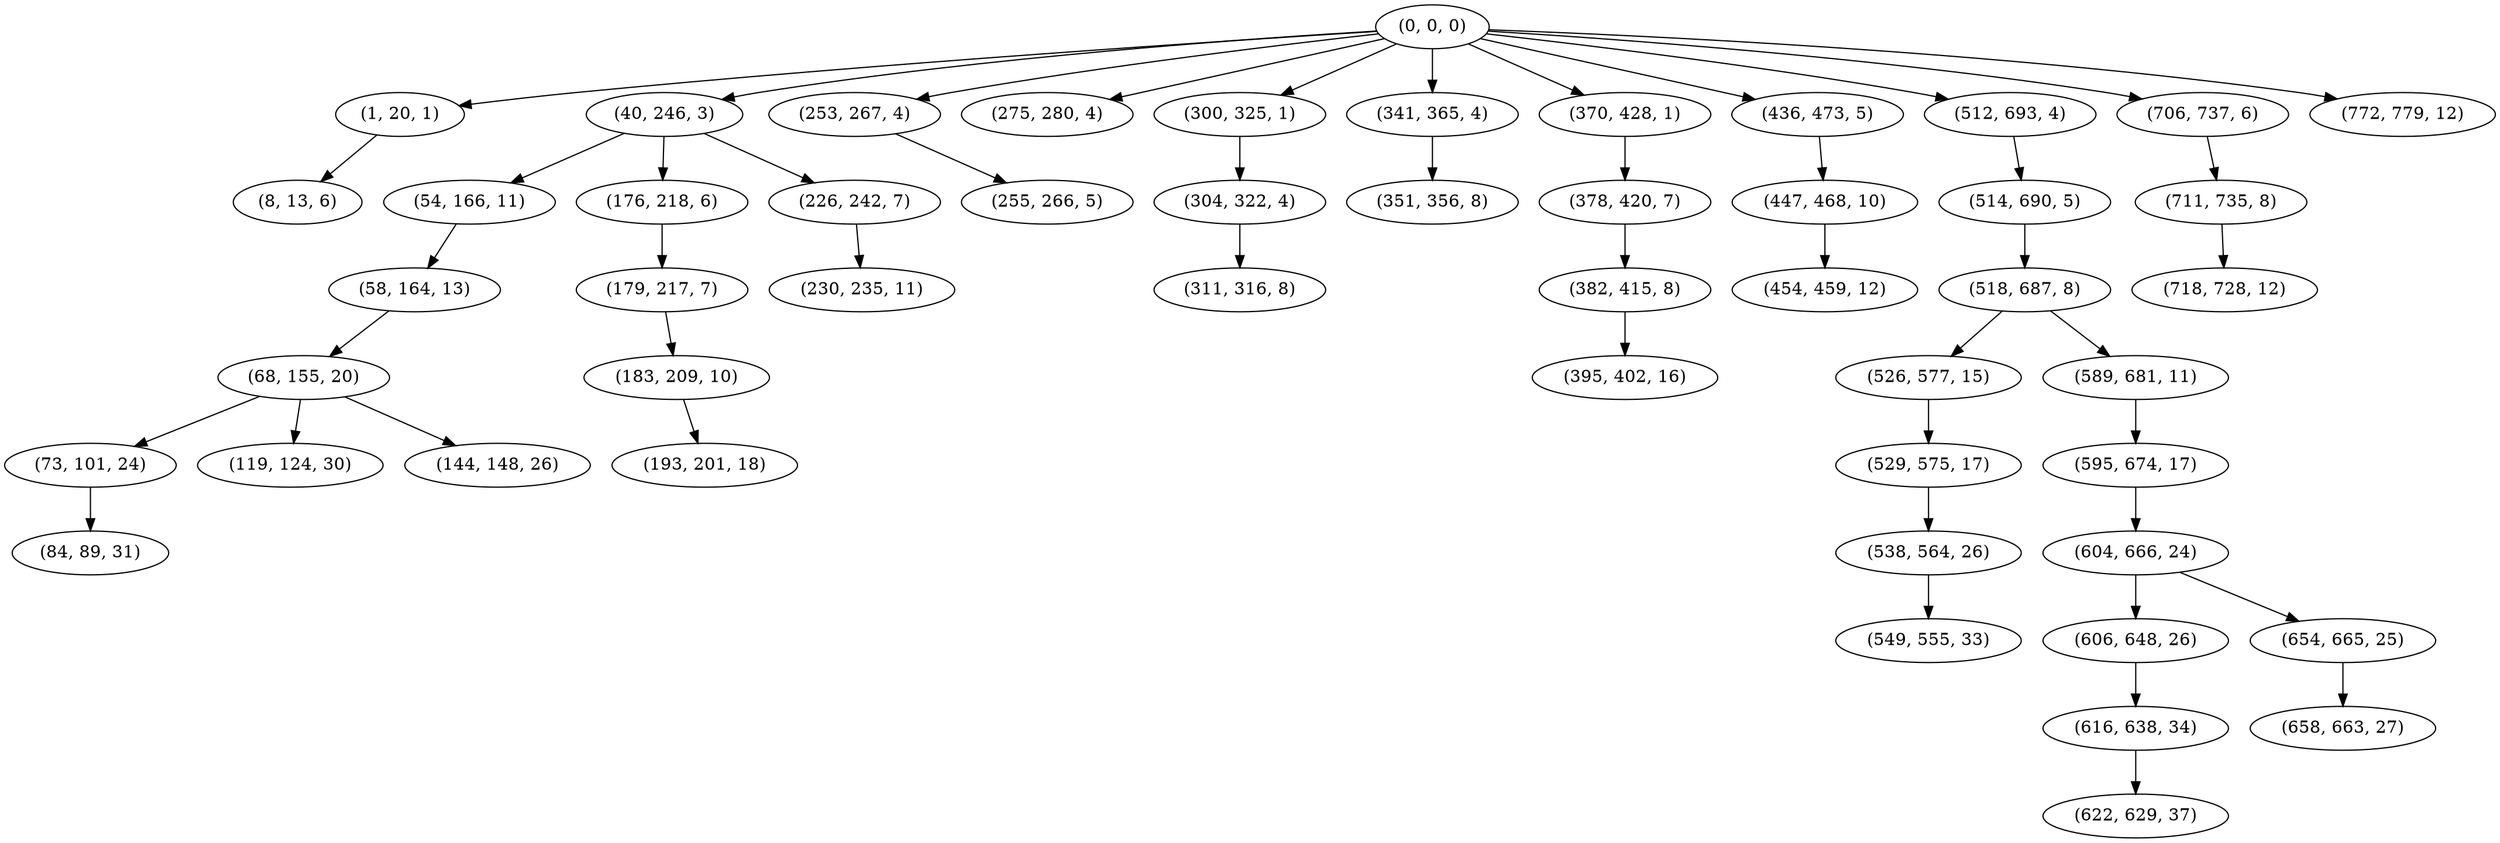digraph tree {
    "(0, 0, 0)";
    "(1, 20, 1)";
    "(8, 13, 6)";
    "(40, 246, 3)";
    "(54, 166, 11)";
    "(58, 164, 13)";
    "(68, 155, 20)";
    "(73, 101, 24)";
    "(84, 89, 31)";
    "(119, 124, 30)";
    "(144, 148, 26)";
    "(176, 218, 6)";
    "(179, 217, 7)";
    "(183, 209, 10)";
    "(193, 201, 18)";
    "(226, 242, 7)";
    "(230, 235, 11)";
    "(253, 267, 4)";
    "(255, 266, 5)";
    "(275, 280, 4)";
    "(300, 325, 1)";
    "(304, 322, 4)";
    "(311, 316, 8)";
    "(341, 365, 4)";
    "(351, 356, 8)";
    "(370, 428, 1)";
    "(378, 420, 7)";
    "(382, 415, 8)";
    "(395, 402, 16)";
    "(436, 473, 5)";
    "(447, 468, 10)";
    "(454, 459, 12)";
    "(512, 693, 4)";
    "(514, 690, 5)";
    "(518, 687, 8)";
    "(526, 577, 15)";
    "(529, 575, 17)";
    "(538, 564, 26)";
    "(549, 555, 33)";
    "(589, 681, 11)";
    "(595, 674, 17)";
    "(604, 666, 24)";
    "(606, 648, 26)";
    "(616, 638, 34)";
    "(622, 629, 37)";
    "(654, 665, 25)";
    "(658, 663, 27)";
    "(706, 737, 6)";
    "(711, 735, 8)";
    "(718, 728, 12)";
    "(772, 779, 12)";
    "(0, 0, 0)" -> "(1, 20, 1)";
    "(0, 0, 0)" -> "(40, 246, 3)";
    "(0, 0, 0)" -> "(253, 267, 4)";
    "(0, 0, 0)" -> "(275, 280, 4)";
    "(0, 0, 0)" -> "(300, 325, 1)";
    "(0, 0, 0)" -> "(341, 365, 4)";
    "(0, 0, 0)" -> "(370, 428, 1)";
    "(0, 0, 0)" -> "(436, 473, 5)";
    "(0, 0, 0)" -> "(512, 693, 4)";
    "(0, 0, 0)" -> "(706, 737, 6)";
    "(0, 0, 0)" -> "(772, 779, 12)";
    "(1, 20, 1)" -> "(8, 13, 6)";
    "(40, 246, 3)" -> "(54, 166, 11)";
    "(40, 246, 3)" -> "(176, 218, 6)";
    "(40, 246, 3)" -> "(226, 242, 7)";
    "(54, 166, 11)" -> "(58, 164, 13)";
    "(58, 164, 13)" -> "(68, 155, 20)";
    "(68, 155, 20)" -> "(73, 101, 24)";
    "(68, 155, 20)" -> "(119, 124, 30)";
    "(68, 155, 20)" -> "(144, 148, 26)";
    "(73, 101, 24)" -> "(84, 89, 31)";
    "(176, 218, 6)" -> "(179, 217, 7)";
    "(179, 217, 7)" -> "(183, 209, 10)";
    "(183, 209, 10)" -> "(193, 201, 18)";
    "(226, 242, 7)" -> "(230, 235, 11)";
    "(253, 267, 4)" -> "(255, 266, 5)";
    "(300, 325, 1)" -> "(304, 322, 4)";
    "(304, 322, 4)" -> "(311, 316, 8)";
    "(341, 365, 4)" -> "(351, 356, 8)";
    "(370, 428, 1)" -> "(378, 420, 7)";
    "(378, 420, 7)" -> "(382, 415, 8)";
    "(382, 415, 8)" -> "(395, 402, 16)";
    "(436, 473, 5)" -> "(447, 468, 10)";
    "(447, 468, 10)" -> "(454, 459, 12)";
    "(512, 693, 4)" -> "(514, 690, 5)";
    "(514, 690, 5)" -> "(518, 687, 8)";
    "(518, 687, 8)" -> "(526, 577, 15)";
    "(518, 687, 8)" -> "(589, 681, 11)";
    "(526, 577, 15)" -> "(529, 575, 17)";
    "(529, 575, 17)" -> "(538, 564, 26)";
    "(538, 564, 26)" -> "(549, 555, 33)";
    "(589, 681, 11)" -> "(595, 674, 17)";
    "(595, 674, 17)" -> "(604, 666, 24)";
    "(604, 666, 24)" -> "(606, 648, 26)";
    "(604, 666, 24)" -> "(654, 665, 25)";
    "(606, 648, 26)" -> "(616, 638, 34)";
    "(616, 638, 34)" -> "(622, 629, 37)";
    "(654, 665, 25)" -> "(658, 663, 27)";
    "(706, 737, 6)" -> "(711, 735, 8)";
    "(711, 735, 8)" -> "(718, 728, 12)";
}
